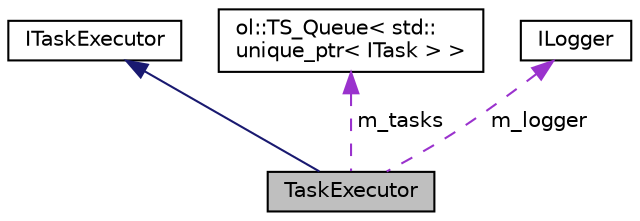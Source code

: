 digraph "TaskExecutor"
{
 // LATEX_PDF_SIZE
  edge [fontname="Helvetica",fontsize="10",labelfontname="Helvetica",labelfontsize="10"];
  node [fontname="Helvetica",fontsize="10",shape=record];
  Node1 [label="TaskExecutor",height=0.2,width=0.4,color="black", fillcolor="grey75", style="filled", fontcolor="black",tooltip=" "];
  Node2 -> Node1 [dir="back",color="midnightblue",fontsize="10",style="solid",fontname="Helvetica"];
  Node2 [label="ITaskExecutor",height=0.2,width=0.4,color="black", fillcolor="white", style="filled",URL="$struct_i_task_executor.html",tooltip=" "];
  Node3 -> Node1 [dir="back",color="darkorchid3",fontsize="10",style="dashed",label=" m_tasks" ,fontname="Helvetica"];
  Node3 [label="ol::TS_Queue\< std::\lunique_ptr\< ITask \> \>",height=0.2,width=0.4,color="black", fillcolor="white", style="filled",URL="$classol_1_1_t_s___queue.html",tooltip=" "];
  Node4 -> Node1 [dir="back",color="darkorchid3",fontsize="10",style="dashed",label=" m_logger" ,fontname="Helvetica"];
  Node4 [label="ILogger",height=0.2,width=0.4,color="black", fillcolor="white", style="filled",URL="$struct_i_logger.html",tooltip=" "];
}
